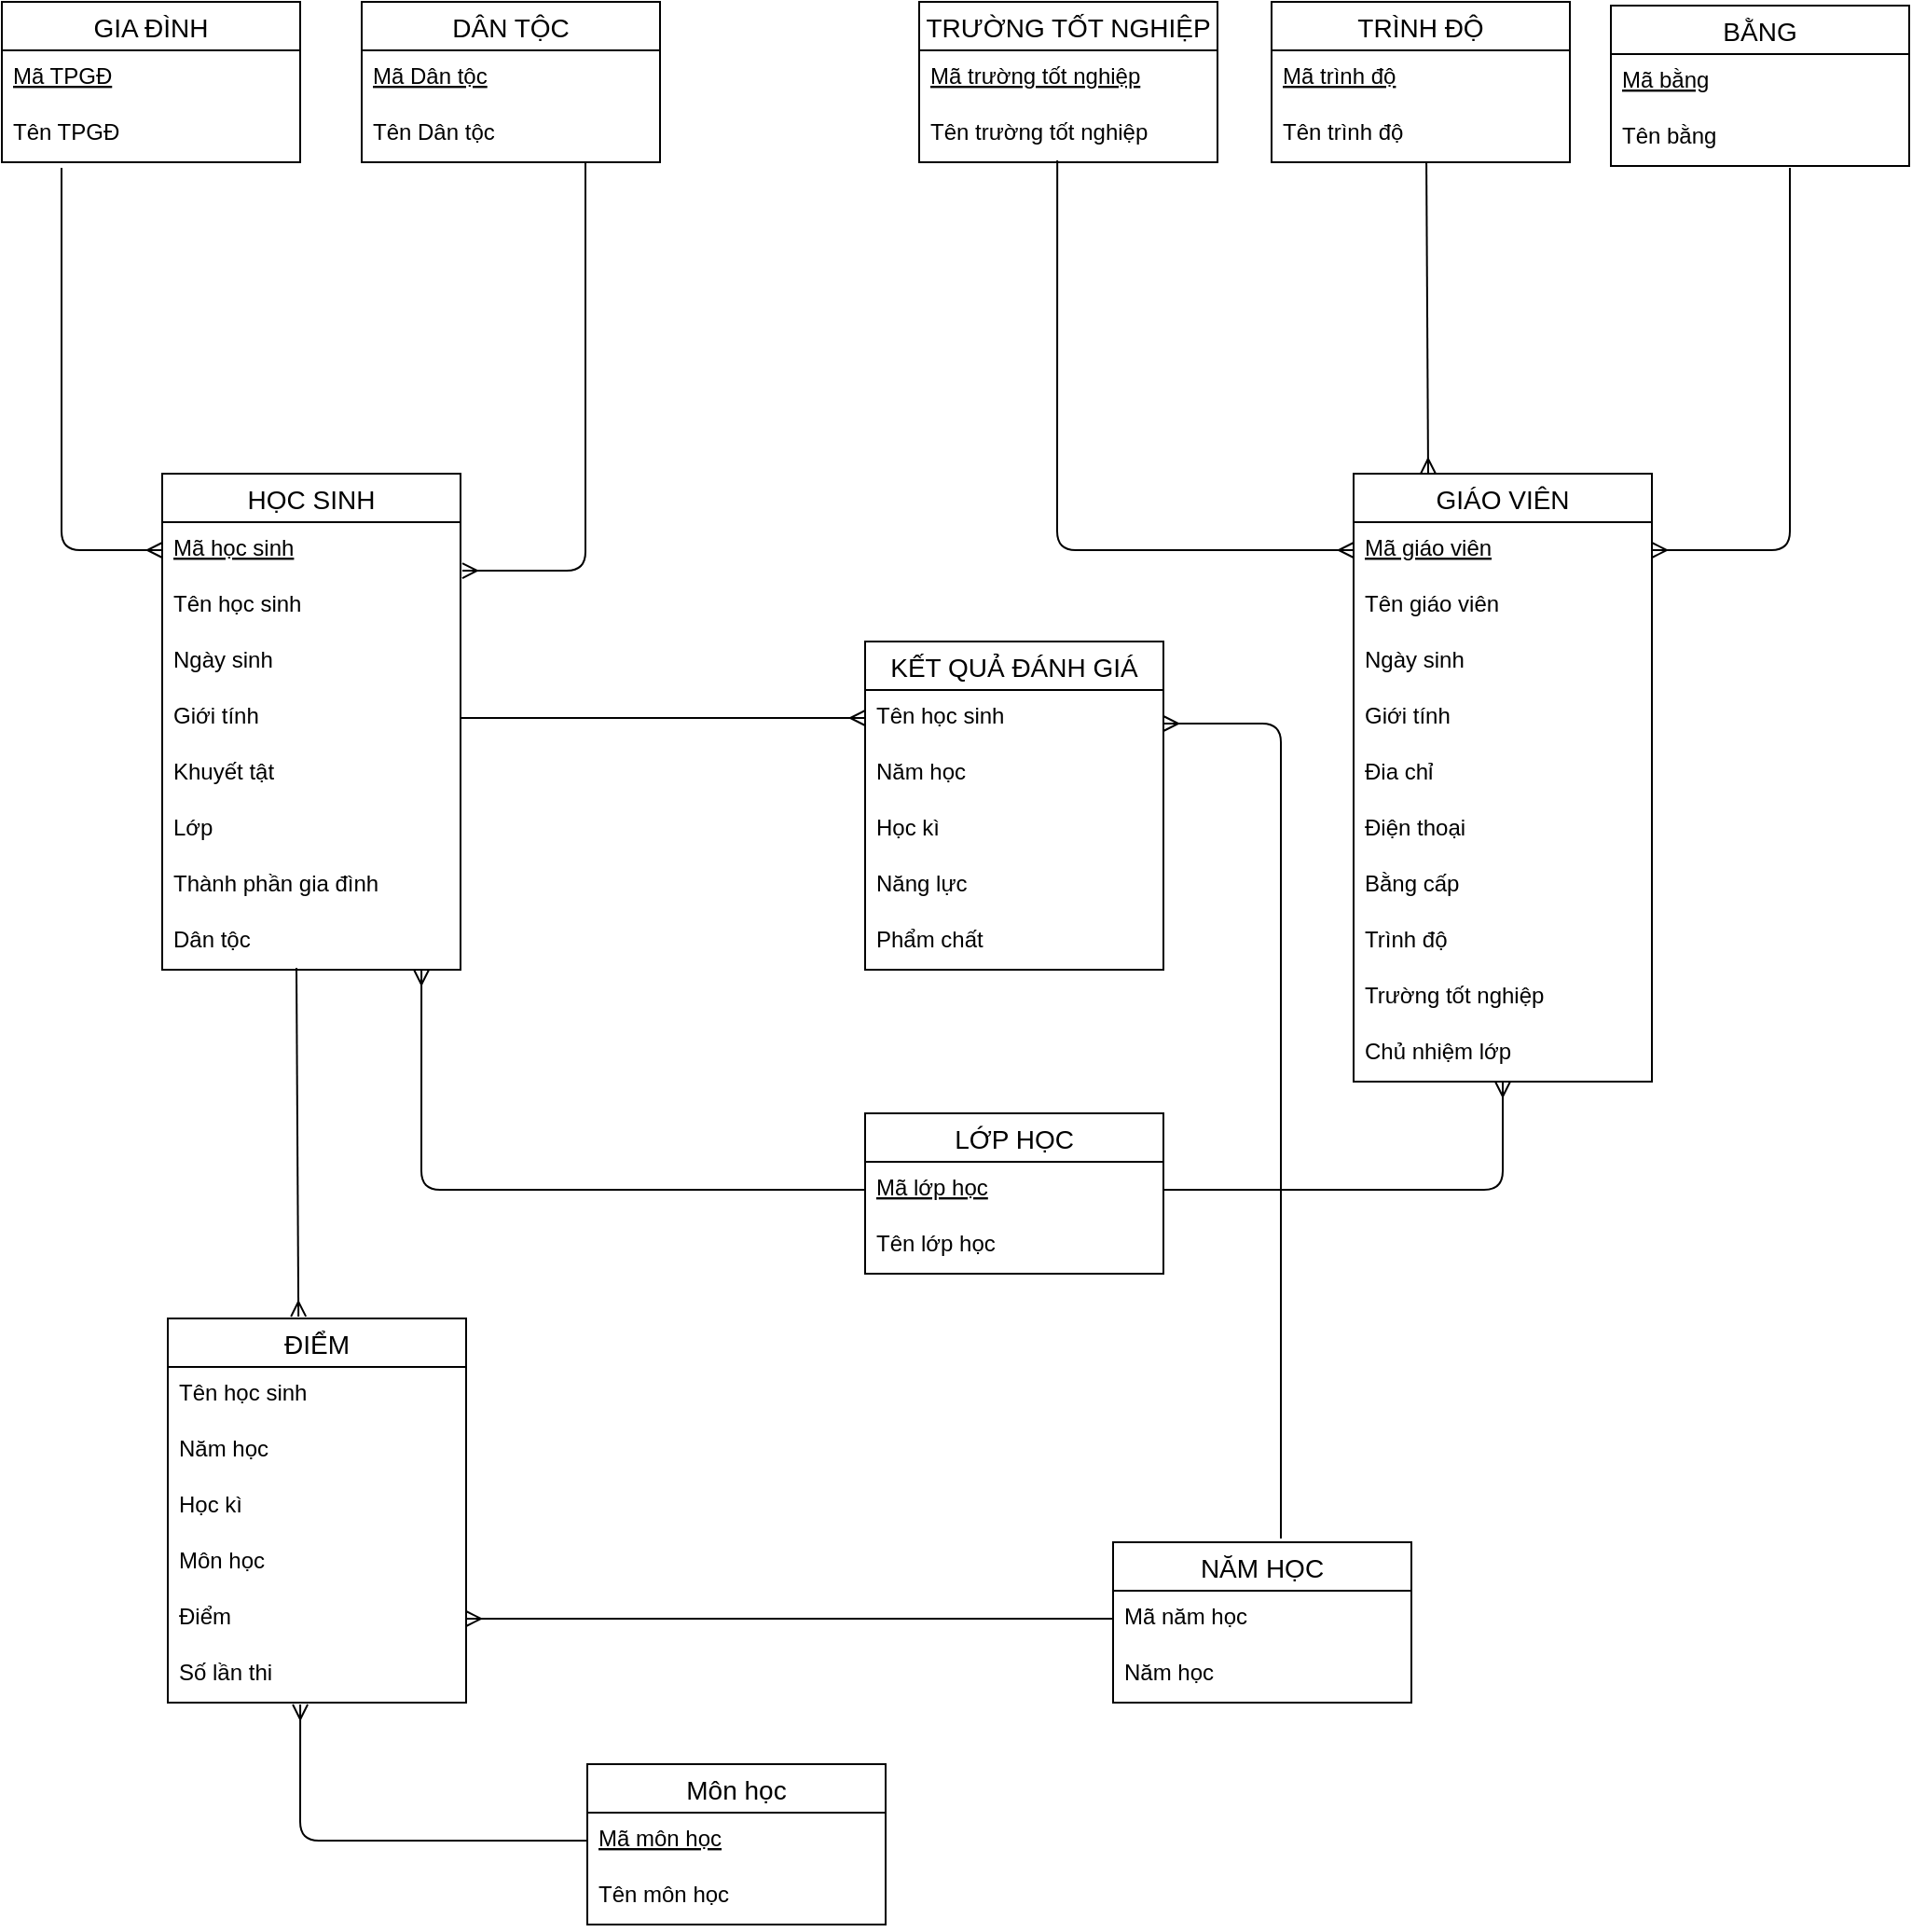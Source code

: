 <mxfile version="14.4.3" type="github"><diagram id="hoot__3CSZ-m4Yv-MgML" name="Page-1"><mxGraphModel dx="815" dy="498" grid="0" gridSize="10" guides="1" tooltips="1" connect="1" arrows="1" fold="1" page="1" pageScale="1" pageWidth="1100" pageHeight="1700" background="#ffffff" math="0" shadow="0"><root><mxCell id="0"/><mxCell id="1" parent="0"/><mxCell id="pvwdePWFHWHqx1OLr2bi-1" value="GIA ĐÌNH" style="swimlane;fontStyle=0;childLayout=stackLayout;horizontal=1;startSize=26;horizontalStack=0;resizeParent=1;resizeParentMax=0;resizeLast=0;collapsible=1;marginBottom=0;align=center;fontSize=14;" parent="1" vertex="1"><mxGeometry x="45" y="140" width="160" height="86" as="geometry"/></mxCell><mxCell id="pvwdePWFHWHqx1OLr2bi-2" value="Mã TPGĐ" style="text;strokeColor=none;fillColor=none;spacingLeft=4;spacingRight=4;overflow=hidden;rotatable=0;points=[[0,0.5],[1,0.5]];portConstraint=eastwest;fontSize=12;fontStyle=4" parent="pvwdePWFHWHqx1OLr2bi-1" vertex="1"><mxGeometry y="26" width="160" height="30" as="geometry"/></mxCell><mxCell id="pvwdePWFHWHqx1OLr2bi-3" value="Tên TPGĐ" style="text;strokeColor=none;fillColor=none;spacingLeft=4;spacingRight=4;overflow=hidden;rotatable=0;points=[[0,0.5],[1,0.5]];portConstraint=eastwest;fontSize=12;" parent="pvwdePWFHWHqx1OLr2bi-1" vertex="1"><mxGeometry y="56" width="160" height="30" as="geometry"/></mxCell><mxCell id="pvwdePWFHWHqx1OLr2bi-5" value="DÂN TỘC" style="swimlane;fontStyle=0;childLayout=stackLayout;horizontal=1;startSize=26;horizontalStack=0;resizeParent=1;resizeParentMax=0;resizeLast=0;collapsible=1;marginBottom=0;align=center;fontSize=14;" parent="1" vertex="1"><mxGeometry x="238" y="140" width="160" height="86" as="geometry"/></mxCell><mxCell id="pvwdePWFHWHqx1OLr2bi-6" value="Mã Dân tộc" style="text;strokeColor=none;fillColor=none;spacingLeft=4;spacingRight=4;overflow=hidden;rotatable=0;points=[[0,0.5],[1,0.5]];portConstraint=eastwest;fontSize=12;fontStyle=4" parent="pvwdePWFHWHqx1OLr2bi-5" vertex="1"><mxGeometry y="26" width="160" height="30" as="geometry"/></mxCell><mxCell id="pvwdePWFHWHqx1OLr2bi-7" value="Tên Dân tộc" style="text;strokeColor=none;fillColor=none;spacingLeft=4;spacingRight=4;overflow=hidden;rotatable=0;points=[[0,0.5],[1,0.5]];portConstraint=eastwest;fontSize=12;" parent="pvwdePWFHWHqx1OLr2bi-5" vertex="1"><mxGeometry y="56" width="160" height="30" as="geometry"/></mxCell><mxCell id="pvwdePWFHWHqx1OLr2bi-8" value="TRÌNH ĐỘ" style="swimlane;fontStyle=0;childLayout=stackLayout;horizontal=1;startSize=26;horizontalStack=0;resizeParent=1;resizeParentMax=0;resizeLast=0;collapsible=1;marginBottom=0;align=center;fontSize=14;" parent="1" vertex="1"><mxGeometry x="726" y="140" width="160" height="86" as="geometry"/></mxCell><mxCell id="pvwdePWFHWHqx1OLr2bi-9" value="Mã trình độ" style="text;strokeColor=none;fillColor=none;spacingLeft=4;spacingRight=4;overflow=hidden;rotatable=0;points=[[0,0.5],[1,0.5]];portConstraint=eastwest;fontSize=12;fontStyle=4" parent="pvwdePWFHWHqx1OLr2bi-8" vertex="1"><mxGeometry y="26" width="160" height="30" as="geometry"/></mxCell><mxCell id="pvwdePWFHWHqx1OLr2bi-10" value="Tên trình độ" style="text;strokeColor=none;fillColor=none;spacingLeft=4;spacingRight=4;overflow=hidden;rotatable=0;points=[[0,0.5],[1,0.5]];portConstraint=eastwest;fontSize=12;" parent="pvwdePWFHWHqx1OLr2bi-8" vertex="1"><mxGeometry y="56" width="160" height="30" as="geometry"/></mxCell><mxCell id="pvwdePWFHWHqx1OLr2bi-11" value="TRƯỜNG TỐT NGHIỆP" style="swimlane;fontStyle=0;childLayout=stackLayout;horizontal=1;startSize=26;horizontalStack=0;resizeParent=1;resizeParentMax=0;resizeLast=0;collapsible=1;marginBottom=0;align=center;fontSize=14;" parent="1" vertex="1"><mxGeometry x="537" y="140" width="160" height="86" as="geometry"/></mxCell><mxCell id="pvwdePWFHWHqx1OLr2bi-12" value="Mã trường tốt nghiệp" style="text;strokeColor=none;fillColor=none;spacingLeft=4;spacingRight=4;overflow=hidden;rotatable=0;points=[[0,0.5],[1,0.5]];portConstraint=eastwest;fontSize=12;fontStyle=4" parent="pvwdePWFHWHqx1OLr2bi-11" vertex="1"><mxGeometry y="26" width="160" height="30" as="geometry"/></mxCell><mxCell id="pvwdePWFHWHqx1OLr2bi-13" value="Tên trường tốt nghiệp" style="text;strokeColor=none;fillColor=none;spacingLeft=4;spacingRight=4;overflow=hidden;rotatable=0;points=[[0,0.5],[1,0.5]];portConstraint=eastwest;fontSize=12;" parent="pvwdePWFHWHqx1OLr2bi-11" vertex="1"><mxGeometry y="56" width="160" height="30" as="geometry"/></mxCell><mxCell id="pvwdePWFHWHqx1OLr2bi-14" value="BẰNG" style="swimlane;fontStyle=0;childLayout=stackLayout;horizontal=1;startSize=26;horizontalStack=0;resizeParent=1;resizeParentMax=0;resizeLast=0;collapsible=1;marginBottom=0;align=center;fontSize=14;" parent="1" vertex="1"><mxGeometry x="908" y="142" width="160" height="86" as="geometry"/></mxCell><mxCell id="pvwdePWFHWHqx1OLr2bi-15" value="Mã bằng" style="text;strokeColor=none;fillColor=none;spacingLeft=4;spacingRight=4;overflow=hidden;rotatable=0;points=[[0,0.5],[1,0.5]];portConstraint=eastwest;fontSize=12;fontStyle=4" parent="pvwdePWFHWHqx1OLr2bi-14" vertex="1"><mxGeometry y="26" width="160" height="30" as="geometry"/></mxCell><mxCell id="pvwdePWFHWHqx1OLr2bi-16" value="Tên bằng" style="text;strokeColor=none;fillColor=none;spacingLeft=4;spacingRight=4;overflow=hidden;rotatable=0;points=[[0,0.5],[1,0.5]];portConstraint=eastwest;fontSize=12;" parent="pvwdePWFHWHqx1OLr2bi-14" vertex="1"><mxGeometry y="56" width="160" height="30" as="geometry"/></mxCell><mxCell id="pvwdePWFHWHqx1OLr2bi-17" value="HỌC SINH" style="swimlane;fontStyle=0;childLayout=stackLayout;horizontal=1;startSize=26;horizontalStack=0;resizeParent=1;resizeParentMax=0;resizeLast=0;collapsible=1;marginBottom=0;align=center;fontSize=14;" parent="1" vertex="1"><mxGeometry x="131" y="393" width="160" height="266" as="geometry"/></mxCell><mxCell id="pvwdePWFHWHqx1OLr2bi-18" value="Mã học sinh" style="text;strokeColor=none;fillColor=none;spacingLeft=4;spacingRight=4;overflow=hidden;rotatable=0;points=[[0,0.5],[1,0.5]];portConstraint=eastwest;fontSize=12;fontStyle=4" parent="pvwdePWFHWHqx1OLr2bi-17" vertex="1"><mxGeometry y="26" width="160" height="30" as="geometry"/></mxCell><mxCell id="pvwdePWFHWHqx1OLr2bi-19" value="Tên học sinh" style="text;strokeColor=none;fillColor=none;spacingLeft=4;spacingRight=4;overflow=hidden;rotatable=0;points=[[0,0.5],[1,0.5]];portConstraint=eastwest;fontSize=12;" parent="pvwdePWFHWHqx1OLr2bi-17" vertex="1"><mxGeometry y="56" width="160" height="30" as="geometry"/></mxCell><mxCell id="pvwdePWFHWHqx1OLr2bi-24" value="Ngày sinh" style="text;strokeColor=none;fillColor=none;spacingLeft=4;spacingRight=4;overflow=hidden;rotatable=0;points=[[0,0.5],[1,0.5]];portConstraint=eastwest;fontSize=12;" parent="pvwdePWFHWHqx1OLr2bi-17" vertex="1"><mxGeometry y="86" width="160" height="30" as="geometry"/></mxCell><mxCell id="pvwdePWFHWHqx1OLr2bi-25" value="Giới tính" style="text;strokeColor=none;fillColor=none;spacingLeft=4;spacingRight=4;overflow=hidden;rotatable=0;points=[[0,0.5],[1,0.5]];portConstraint=eastwest;fontSize=12;" parent="pvwdePWFHWHqx1OLr2bi-17" vertex="1"><mxGeometry y="116" width="160" height="30" as="geometry"/></mxCell><mxCell id="pvwdePWFHWHqx1OLr2bi-26" value="Khuyết tật" style="text;strokeColor=none;fillColor=none;spacingLeft=4;spacingRight=4;overflow=hidden;rotatable=0;points=[[0,0.5],[1,0.5]];portConstraint=eastwest;fontSize=12;" parent="pvwdePWFHWHqx1OLr2bi-17" vertex="1"><mxGeometry y="146" width="160" height="30" as="geometry"/></mxCell><mxCell id="pvwdePWFHWHqx1OLr2bi-27" value="Lớp" style="text;strokeColor=none;fillColor=none;spacingLeft=4;spacingRight=4;overflow=hidden;rotatable=0;points=[[0,0.5],[1,0.5]];portConstraint=eastwest;fontSize=12;" parent="pvwdePWFHWHqx1OLr2bi-17" vertex="1"><mxGeometry y="176" width="160" height="30" as="geometry"/></mxCell><mxCell id="pvwdePWFHWHqx1OLr2bi-28" value="Thành phần gia đình" style="text;strokeColor=none;fillColor=none;spacingLeft=4;spacingRight=4;overflow=hidden;rotatable=0;points=[[0,0.5],[1,0.5]];portConstraint=eastwest;fontSize=12;" parent="pvwdePWFHWHqx1OLr2bi-17" vertex="1"><mxGeometry y="206" width="160" height="30" as="geometry"/></mxCell><mxCell id="pvwdePWFHWHqx1OLr2bi-29" value="Dân tộc" style="text;strokeColor=none;fillColor=none;spacingLeft=4;spacingRight=4;overflow=hidden;rotatable=0;points=[[0,0.5],[1,0.5]];portConstraint=eastwest;fontSize=12;" parent="pvwdePWFHWHqx1OLr2bi-17" vertex="1"><mxGeometry y="236" width="160" height="30" as="geometry"/></mxCell><mxCell id="pvwdePWFHWHqx1OLr2bi-33" value="GIÁO VIÊN" style="swimlane;fontStyle=0;childLayout=stackLayout;horizontal=1;startSize=26;horizontalStack=0;resizeParent=1;resizeParentMax=0;resizeLast=0;collapsible=1;marginBottom=0;align=center;fontSize=14;" parent="1" vertex="1"><mxGeometry x="770" y="393" width="160" height="326" as="geometry"/></mxCell><mxCell id="pvwdePWFHWHqx1OLr2bi-34" value="Mã giáo viên" style="text;strokeColor=none;fillColor=none;spacingLeft=4;spacingRight=4;overflow=hidden;rotatable=0;points=[[0,0.5],[1,0.5]];portConstraint=eastwest;fontSize=12;fontStyle=4" parent="pvwdePWFHWHqx1OLr2bi-33" vertex="1"><mxGeometry y="26" width="160" height="30" as="geometry"/></mxCell><mxCell id="pvwdePWFHWHqx1OLr2bi-35" value="Tên giáo viên" style="text;strokeColor=none;fillColor=none;spacingLeft=4;spacingRight=4;overflow=hidden;rotatable=0;points=[[0,0.5],[1,0.5]];portConstraint=eastwest;fontSize=12;" parent="pvwdePWFHWHqx1OLr2bi-33" vertex="1"><mxGeometry y="56" width="160" height="30" as="geometry"/></mxCell><mxCell id="pvwdePWFHWHqx1OLr2bi-36" value="Ngày sinh" style="text;strokeColor=none;fillColor=none;spacingLeft=4;spacingRight=4;overflow=hidden;rotatable=0;points=[[0,0.5],[1,0.5]];portConstraint=eastwest;fontSize=12;" parent="pvwdePWFHWHqx1OLr2bi-33" vertex="1"><mxGeometry y="86" width="160" height="30" as="geometry"/></mxCell><mxCell id="pvwdePWFHWHqx1OLr2bi-37" value="Giới tính" style="text;strokeColor=none;fillColor=none;spacingLeft=4;spacingRight=4;overflow=hidden;rotatable=0;points=[[0,0.5],[1,0.5]];portConstraint=eastwest;fontSize=12;" parent="pvwdePWFHWHqx1OLr2bi-33" vertex="1"><mxGeometry y="116" width="160" height="30" as="geometry"/></mxCell><mxCell id="pvwdePWFHWHqx1OLr2bi-38" value="Đia chỉ" style="text;strokeColor=none;fillColor=none;spacingLeft=4;spacingRight=4;overflow=hidden;rotatable=0;points=[[0,0.5],[1,0.5]];portConstraint=eastwest;fontSize=12;" parent="pvwdePWFHWHqx1OLr2bi-33" vertex="1"><mxGeometry y="146" width="160" height="30" as="geometry"/></mxCell><mxCell id="pvwdePWFHWHqx1OLr2bi-39" value="Điện thoại" style="text;strokeColor=none;fillColor=none;spacingLeft=4;spacingRight=4;overflow=hidden;rotatable=0;points=[[0,0.5],[1,0.5]];portConstraint=eastwest;fontSize=12;" parent="pvwdePWFHWHqx1OLr2bi-33" vertex="1"><mxGeometry y="176" width="160" height="30" as="geometry"/></mxCell><mxCell id="pvwdePWFHWHqx1OLr2bi-40" value="Bằng cấp" style="text;strokeColor=none;fillColor=none;spacingLeft=4;spacingRight=4;overflow=hidden;rotatable=0;points=[[0,0.5],[1,0.5]];portConstraint=eastwest;fontSize=12;" parent="pvwdePWFHWHqx1OLr2bi-33" vertex="1"><mxGeometry y="206" width="160" height="30" as="geometry"/></mxCell><mxCell id="pvwdePWFHWHqx1OLr2bi-41" value="Trình độ" style="text;strokeColor=none;fillColor=none;spacingLeft=4;spacingRight=4;overflow=hidden;rotatable=0;points=[[0,0.5],[1,0.5]];portConstraint=eastwest;fontSize=12;" parent="pvwdePWFHWHqx1OLr2bi-33" vertex="1"><mxGeometry y="236" width="160" height="30" as="geometry"/></mxCell><mxCell id="pvwdePWFHWHqx1OLr2bi-42" value="Trường tốt nghiệp" style="text;strokeColor=none;fillColor=none;spacingLeft=4;spacingRight=4;overflow=hidden;rotatable=0;points=[[0,0.5],[1,0.5]];portConstraint=eastwest;fontSize=12;" parent="pvwdePWFHWHqx1OLr2bi-33" vertex="1"><mxGeometry y="266" width="160" height="30" as="geometry"/></mxCell><mxCell id="pvwdePWFHWHqx1OLr2bi-103" value="Chủ nhiệm lớp" style="text;strokeColor=none;fillColor=none;spacingLeft=4;spacingRight=4;overflow=hidden;rotatable=0;points=[[0,0.5],[1,0.5]];portConstraint=eastwest;fontSize=12;" parent="pvwdePWFHWHqx1OLr2bi-33" vertex="1"><mxGeometry y="296" width="160" height="30" as="geometry"/></mxCell><mxCell id="pvwdePWFHWHqx1OLr2bi-43" value="NĂM HỌC" style="swimlane;fontStyle=0;childLayout=stackLayout;horizontal=1;startSize=26;horizontalStack=0;resizeParent=1;resizeParentMax=0;resizeLast=0;collapsible=1;marginBottom=0;align=center;fontSize=14;" parent="1" vertex="1"><mxGeometry x="641" y="966" width="160" height="86" as="geometry"/></mxCell><mxCell id="pvwdePWFHWHqx1OLr2bi-44" value="Mã năm học" style="text;strokeColor=none;fillColor=none;spacingLeft=4;spacingRight=4;overflow=hidden;rotatable=0;points=[[0,0.5],[1,0.5]];portConstraint=eastwest;fontSize=12;" parent="pvwdePWFHWHqx1OLr2bi-43" vertex="1"><mxGeometry y="26" width="160" height="30" as="geometry"/></mxCell><mxCell id="pvwdePWFHWHqx1OLr2bi-45" value="Năm học" style="text;strokeColor=none;fillColor=none;spacingLeft=4;spacingRight=4;overflow=hidden;rotatable=0;points=[[0,0.5],[1,0.5]];portConstraint=eastwest;fontSize=12;" parent="pvwdePWFHWHqx1OLr2bi-43" vertex="1"><mxGeometry y="56" width="160" height="30" as="geometry"/></mxCell><mxCell id="pvwdePWFHWHqx1OLr2bi-49" value="LỚP HỌC" style="swimlane;fontStyle=0;childLayout=stackLayout;horizontal=1;startSize=26;horizontalStack=0;resizeParent=1;resizeParentMax=0;resizeLast=0;collapsible=1;marginBottom=0;align=center;fontSize=14;" parent="1" vertex="1"><mxGeometry x="508" y="736" width="160" height="86" as="geometry"/></mxCell><mxCell id="pvwdePWFHWHqx1OLr2bi-50" value="Mã lớp học" style="text;strokeColor=none;fillColor=none;spacingLeft=4;spacingRight=4;overflow=hidden;rotatable=0;points=[[0,0.5],[1,0.5]];portConstraint=eastwest;fontSize=12;fontStyle=4" parent="pvwdePWFHWHqx1OLr2bi-49" vertex="1"><mxGeometry y="26" width="160" height="30" as="geometry"/></mxCell><mxCell id="pvwdePWFHWHqx1OLr2bi-51" value="Tên lớp học" style="text;strokeColor=none;fillColor=none;spacingLeft=4;spacingRight=4;overflow=hidden;rotatable=0;points=[[0,0.5],[1,0.5]];portConstraint=eastwest;fontSize=12;" parent="pvwdePWFHWHqx1OLr2bi-49" vertex="1"><mxGeometry y="56" width="160" height="30" as="geometry"/></mxCell><mxCell id="pvwdePWFHWHqx1OLr2bi-52" value="Môn học" style="swimlane;fontStyle=0;childLayout=stackLayout;horizontal=1;startSize=26;horizontalStack=0;resizeParent=1;resizeParentMax=0;resizeLast=0;collapsible=1;marginBottom=0;align=center;fontSize=14;" parent="1" vertex="1"><mxGeometry x="359" y="1085" width="160" height="86" as="geometry"/></mxCell><mxCell id="pvwdePWFHWHqx1OLr2bi-53" value="Mã môn học" style="text;strokeColor=none;fillColor=none;spacingLeft=4;spacingRight=4;overflow=hidden;rotatable=0;points=[[0,0.5],[1,0.5]];portConstraint=eastwest;fontSize=12;fontStyle=4" parent="pvwdePWFHWHqx1OLr2bi-52" vertex="1"><mxGeometry y="26" width="160" height="30" as="geometry"/></mxCell><mxCell id="pvwdePWFHWHqx1OLr2bi-54" value="Tên môn học" style="text;strokeColor=none;fillColor=none;spacingLeft=4;spacingRight=4;overflow=hidden;rotatable=0;points=[[0,0.5],[1,0.5]];portConstraint=eastwest;fontSize=12;" parent="pvwdePWFHWHqx1OLr2bi-52" vertex="1"><mxGeometry y="56" width="160" height="30" as="geometry"/></mxCell><mxCell id="pvwdePWFHWHqx1OLr2bi-55" value="KẾT QUẢ ĐÁNH GIÁ" style="swimlane;fontStyle=0;childLayout=stackLayout;horizontal=1;startSize=26;horizontalStack=0;resizeParent=1;resizeParentMax=0;resizeLast=0;collapsible=1;marginBottom=0;align=center;fontSize=14;" parent="1" vertex="1"><mxGeometry x="508" y="483" width="160" height="176" as="geometry"/></mxCell><mxCell id="pvwdePWFHWHqx1OLr2bi-56" value="Tên học sinh" style="text;strokeColor=none;fillColor=none;spacingLeft=4;spacingRight=4;overflow=hidden;rotatable=0;points=[[0,0.5],[1,0.5]];portConstraint=eastwest;fontSize=12;" parent="pvwdePWFHWHqx1OLr2bi-55" vertex="1"><mxGeometry y="26" width="160" height="30" as="geometry"/></mxCell><mxCell id="pvwdePWFHWHqx1OLr2bi-57" value="Năm học" style="text;strokeColor=none;fillColor=none;spacingLeft=4;spacingRight=4;overflow=hidden;rotatable=0;points=[[0,0.5],[1,0.5]];portConstraint=eastwest;fontSize=12;" parent="pvwdePWFHWHqx1OLr2bi-55" vertex="1"><mxGeometry y="56" width="160" height="30" as="geometry"/></mxCell><mxCell id="pvwdePWFHWHqx1OLr2bi-58" value="Học kì" style="text;strokeColor=none;fillColor=none;spacingLeft=4;spacingRight=4;overflow=hidden;rotatable=0;points=[[0,0.5],[1,0.5]];portConstraint=eastwest;fontSize=12;" parent="pvwdePWFHWHqx1OLr2bi-55" vertex="1"><mxGeometry y="86" width="160" height="30" as="geometry"/></mxCell><mxCell id="pvwdePWFHWHqx1OLr2bi-59" value="Năng lực" style="text;strokeColor=none;fillColor=none;spacingLeft=4;spacingRight=4;overflow=hidden;rotatable=0;points=[[0,0.5],[1,0.5]];portConstraint=eastwest;fontSize=12;" parent="pvwdePWFHWHqx1OLr2bi-55" vertex="1"><mxGeometry y="116" width="160" height="30" as="geometry"/></mxCell><mxCell id="pvwdePWFHWHqx1OLr2bi-60" value="Phẩm chất" style="text;strokeColor=none;fillColor=none;spacingLeft=4;spacingRight=4;overflow=hidden;rotatable=0;points=[[0,0.5],[1,0.5]];portConstraint=eastwest;fontSize=12;" parent="pvwdePWFHWHqx1OLr2bi-55" vertex="1"><mxGeometry y="146" width="160" height="30" as="geometry"/></mxCell><mxCell id="pvwdePWFHWHqx1OLr2bi-64" value="ĐIỂM" style="swimlane;fontStyle=0;childLayout=stackLayout;horizontal=1;startSize=26;horizontalStack=0;resizeParent=1;resizeParentMax=0;resizeLast=0;collapsible=1;marginBottom=0;align=center;fontSize=14;" parent="1" vertex="1"><mxGeometry x="134" y="846" width="160" height="206" as="geometry"/></mxCell><mxCell id="pvwdePWFHWHqx1OLr2bi-65" value="Tên học sinh" style="text;strokeColor=none;fillColor=none;spacingLeft=4;spacingRight=4;overflow=hidden;rotatable=0;points=[[0,0.5],[1,0.5]];portConstraint=eastwest;fontSize=12;" parent="pvwdePWFHWHqx1OLr2bi-64" vertex="1"><mxGeometry y="26" width="160" height="30" as="geometry"/></mxCell><mxCell id="pvwdePWFHWHqx1OLr2bi-66" value="Năm học" style="text;strokeColor=none;fillColor=none;spacingLeft=4;spacingRight=4;overflow=hidden;rotatable=0;points=[[0,0.5],[1,0.5]];portConstraint=eastwest;fontSize=12;" parent="pvwdePWFHWHqx1OLr2bi-64" vertex="1"><mxGeometry y="56" width="160" height="30" as="geometry"/></mxCell><mxCell id="pvwdePWFHWHqx1OLr2bi-67" value="Học kì" style="text;strokeColor=none;fillColor=none;spacingLeft=4;spacingRight=4;overflow=hidden;rotatable=0;points=[[0,0.5],[1,0.5]];portConstraint=eastwest;fontSize=12;" parent="pvwdePWFHWHqx1OLr2bi-64" vertex="1"><mxGeometry y="86" width="160" height="30" as="geometry"/></mxCell><mxCell id="pvwdePWFHWHqx1OLr2bi-68" value="Môn học" style="text;strokeColor=none;fillColor=none;spacingLeft=4;spacingRight=4;overflow=hidden;rotatable=0;points=[[0,0.5],[1,0.5]];portConstraint=eastwest;fontSize=12;" parent="pvwdePWFHWHqx1OLr2bi-64" vertex="1"><mxGeometry y="116" width="160" height="30" as="geometry"/></mxCell><mxCell id="pvwdePWFHWHqx1OLr2bi-69" value="Điểm" style="text;strokeColor=none;fillColor=none;spacingLeft=4;spacingRight=4;overflow=hidden;rotatable=0;points=[[0,0.5],[1,0.5]];portConstraint=eastwest;fontSize=12;" parent="pvwdePWFHWHqx1OLr2bi-64" vertex="1"><mxGeometry y="146" width="160" height="30" as="geometry"/></mxCell><mxCell id="pvwdePWFHWHqx1OLr2bi-70" value="Số lần thi" style="text;strokeColor=none;fillColor=none;spacingLeft=4;spacingRight=4;overflow=hidden;rotatable=0;points=[[0,0.5],[1,0.5]];portConstraint=eastwest;fontSize=12;" parent="pvwdePWFHWHqx1OLr2bi-64" vertex="1"><mxGeometry y="176" width="160" height="30" as="geometry"/></mxCell><mxCell id="g-YIWnYqhG58B2eHITRo-1" value="" style="fontSize=12;html=1;endArrow=ERmany;exitX=0.2;exitY=1.1;exitDx=0;exitDy=0;entryX=0;entryY=0.5;entryDx=0;entryDy=0;exitPerimeter=0;" parent="1" source="pvwdePWFHWHqx1OLr2bi-3" target="pvwdePWFHWHqx1OLr2bi-18" edge="1"><mxGeometry width="100" height="100" relative="1" as="geometry"><mxPoint x="488" y="442" as="sourcePoint"/><mxPoint x="588" y="342" as="targetPoint"/><Array as="points"><mxPoint x="77" y="434"/></Array></mxGeometry></mxCell><mxCell id="g-YIWnYqhG58B2eHITRo-2" value="" style="fontSize=12;html=1;endArrow=ERmany;exitX=0.75;exitY=1;exitDx=0;exitDy=0;entryX=1.006;entryY=0.867;entryDx=0;entryDy=0;entryPerimeter=0;" parent="1" source="pvwdePWFHWHqx1OLr2bi-5" target="pvwdePWFHWHqx1OLr2bi-18" edge="1"><mxGeometry width="100" height="100" relative="1" as="geometry"><mxPoint x="87" y="239" as="sourcePoint"/><mxPoint x="141" y="444" as="targetPoint"/><Array as="points"><mxPoint x="358" y="445"/></Array></mxGeometry></mxCell><mxCell id="g-YIWnYqhG58B2eHITRo-3" value="" style="fontSize=12;html=1;endArrow=ERmany;exitX=1;exitY=0.5;exitDx=0;exitDy=0;entryX=0;entryY=0.5;entryDx=0;entryDy=0;" parent="1" source="pvwdePWFHWHqx1OLr2bi-25" target="pvwdePWFHWHqx1OLr2bi-56" edge="1"><mxGeometry width="100" height="100" relative="1" as="geometry"><mxPoint x="368" y="236" as="sourcePoint"/><mxPoint x="301.96" y="455.01" as="targetPoint"/><Array as="points"/></mxGeometry></mxCell><mxCell id="g-YIWnYqhG58B2eHITRo-4" value="" style="fontSize=12;html=1;endArrow=ERmany;exitX=0.45;exitY=0.967;exitDx=0;exitDy=0;entryX=0.438;entryY=-0.005;entryDx=0;entryDy=0;exitPerimeter=0;entryPerimeter=0;" parent="1" source="pvwdePWFHWHqx1OLr2bi-29" target="pvwdePWFHWHqx1OLr2bi-64" edge="1"><mxGeometry width="100" height="100" relative="1" as="geometry"><mxPoint x="368" y="236" as="sourcePoint"/><mxPoint x="301.96" y="455.01" as="targetPoint"/><Array as="points"/></mxGeometry></mxCell><mxCell id="g-YIWnYqhG58B2eHITRo-5" value="" style="fontSize=12;html=1;endArrow=ERmany;exitX=0;exitY=0.5;exitDx=0;exitDy=0;entryX=1;entryY=0.5;entryDx=0;entryDy=0;" parent="1" source="pvwdePWFHWHqx1OLr2bi-44" target="pvwdePWFHWHqx1OLr2bi-69" edge="1"><mxGeometry width="100" height="100" relative="1" as="geometry"><mxPoint x="368" y="236" as="sourcePoint"/><mxPoint x="301.96" y="455.01" as="targetPoint"/><Array as="points"/></mxGeometry></mxCell><mxCell id="g-YIWnYqhG58B2eHITRo-6" value="" style="fontSize=12;html=1;endArrow=ERmany;exitX=0;exitY=0.5;exitDx=0;exitDy=0;entryX=0.444;entryY=1.033;entryDx=0;entryDy=0;entryPerimeter=0;" parent="1" source="pvwdePWFHWHqx1OLr2bi-53" target="pvwdePWFHWHqx1OLr2bi-70" edge="1"><mxGeometry width="100" height="100" relative="1" as="geometry"><mxPoint x="368" y="236" as="sourcePoint"/><mxPoint x="301.96" y="455.01" as="targetPoint"/><Array as="points"><mxPoint x="205" y="1126"/></Array></mxGeometry></mxCell><mxCell id="g-YIWnYqhG58B2eHITRo-7" value="" style="fontSize=12;html=1;endArrow=ERmany;entryX=1;entryY=0.25;entryDx=0;entryDy=0;" parent="1" target="pvwdePWFHWHqx1OLr2bi-55" edge="1"><mxGeometry width="100" height="100" relative="1" as="geometry"><mxPoint x="731" y="964" as="sourcePoint"/><mxPoint x="301.96" y="455.01" as="targetPoint"/><Array as="points"><mxPoint x="731" y="527"/></Array></mxGeometry></mxCell><mxCell id="g-YIWnYqhG58B2eHITRo-8" value="" style="fontSize=12;html=1;endArrow=ERmany;exitX=0;exitY=0.5;exitDx=0;exitDy=0;entryX=0.869;entryY=1;entryDx=0;entryDy=0;entryPerimeter=0;" parent="1" source="pvwdePWFHWHqx1OLr2bi-50" target="pvwdePWFHWHqx1OLr2bi-29" edge="1"><mxGeometry width="100" height="100" relative="1" as="geometry"><mxPoint x="368" y="236" as="sourcePoint"/><mxPoint x="301.96" y="455.01" as="targetPoint"/><Array as="points"><mxPoint x="270" y="777"/></Array></mxGeometry></mxCell><mxCell id="g-YIWnYqhG58B2eHITRo-9" value="" style="fontSize=12;html=1;endArrow=ERmany;exitX=1;exitY=0.5;exitDx=0;exitDy=0;entryX=0.5;entryY=1;entryDx=0;entryDy=0;" parent="1" source="pvwdePWFHWHqx1OLr2bi-50" target="pvwdePWFHWHqx1OLr2bi-33" edge="1"><mxGeometry width="100" height="100" relative="1" as="geometry"><mxPoint x="368" y="236" as="sourcePoint"/><mxPoint x="301.96" y="455.01" as="targetPoint"/><Array as="points"><mxPoint x="850" y="777"/></Array></mxGeometry></mxCell><mxCell id="g-YIWnYqhG58B2eHITRo-10" value="" style="fontSize=12;html=1;endArrow=ERmany;exitX=0.463;exitY=0.967;exitDx=0;exitDy=0;entryX=0;entryY=0.5;entryDx=0;entryDy=0;exitPerimeter=0;" parent="1" source="pvwdePWFHWHqx1OLr2bi-13" target="pvwdePWFHWHqx1OLr2bi-34" edge="1"><mxGeometry width="100" height="100" relative="1" as="geometry"><mxPoint x="368" y="236" as="sourcePoint"/><mxPoint x="301.96" y="455.01" as="targetPoint"/><Array as="points"><mxPoint x="611" y="434"/></Array></mxGeometry></mxCell><mxCell id="g-YIWnYqhG58B2eHITRo-11" value="" style="fontSize=12;html=1;endArrow=ERmany;exitX=0.519;exitY=1;exitDx=0;exitDy=0;entryX=0.25;entryY=0;entryDx=0;entryDy=0;exitPerimeter=0;" parent="1" source="pvwdePWFHWHqx1OLr2bi-10" target="pvwdePWFHWHqx1OLr2bi-33" edge="1"><mxGeometry width="100" height="100" relative="1" as="geometry"><mxPoint x="368" y="236" as="sourcePoint"/><mxPoint x="301.96" y="455.01" as="targetPoint"/><Array as="points"/></mxGeometry></mxCell><mxCell id="g-YIWnYqhG58B2eHITRo-12" value="" style="fontSize=12;html=1;endArrow=ERmany;exitX=0.6;exitY=1.033;exitDx=0;exitDy=0;entryX=1;entryY=0.5;entryDx=0;entryDy=0;exitPerimeter=0;" parent="1" source="pvwdePWFHWHqx1OLr2bi-16" target="pvwdePWFHWHqx1OLr2bi-34" edge="1"><mxGeometry width="100" height="100" relative="1" as="geometry"><mxPoint x="368" y="236" as="sourcePoint"/><mxPoint x="301.96" y="455.01" as="targetPoint"/><Array as="points"><mxPoint x="1004" y="434"/></Array></mxGeometry></mxCell></root></mxGraphModel></diagram></mxfile>